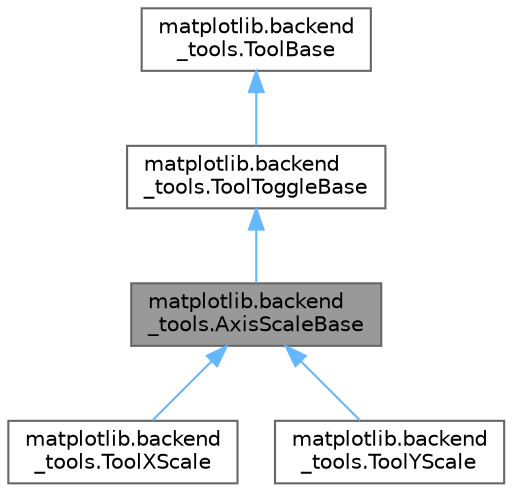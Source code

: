 digraph "matplotlib.backend_tools.AxisScaleBase"
{
 // LATEX_PDF_SIZE
  bgcolor="transparent";
  edge [fontname=Helvetica,fontsize=10,labelfontname=Helvetica,labelfontsize=10];
  node [fontname=Helvetica,fontsize=10,shape=box,height=0.2,width=0.4];
  Node1 [id="Node000001",label="matplotlib.backend\l_tools.AxisScaleBase",height=0.2,width=0.4,color="gray40", fillcolor="grey60", style="filled", fontcolor="black",tooltip=" "];
  Node2 -> Node1 [id="edge1_Node000001_Node000002",dir="back",color="steelblue1",style="solid",tooltip=" "];
  Node2 [id="Node000002",label="matplotlib.backend\l_tools.ToolToggleBase",height=0.2,width=0.4,color="gray40", fillcolor="white", style="filled",URL="$d8/dfa/classmatplotlib_1_1backend__tools_1_1ToolToggleBase.html",tooltip=" "];
  Node3 -> Node2 [id="edge2_Node000002_Node000003",dir="back",color="steelblue1",style="solid",tooltip=" "];
  Node3 [id="Node000003",label="matplotlib.backend\l_tools.ToolBase",height=0.2,width=0.4,color="gray40", fillcolor="white", style="filled",URL="$df/dcc/classmatplotlib_1_1backend__tools_1_1ToolBase.html",tooltip=" "];
  Node1 -> Node4 [id="edge3_Node000001_Node000004",dir="back",color="steelblue1",style="solid",tooltip=" "];
  Node4 [id="Node000004",label="matplotlib.backend\l_tools.ToolXScale",height=0.2,width=0.4,color="gray40", fillcolor="white", style="filled",URL="$d7/de3/classmatplotlib_1_1backend__tools_1_1ToolXScale.html",tooltip=" "];
  Node1 -> Node5 [id="edge4_Node000001_Node000005",dir="back",color="steelblue1",style="solid",tooltip=" "];
  Node5 [id="Node000005",label="matplotlib.backend\l_tools.ToolYScale",height=0.2,width=0.4,color="gray40", fillcolor="white", style="filled",URL="$dd/d57/classmatplotlib_1_1backend__tools_1_1ToolYScale.html",tooltip=" "];
}
